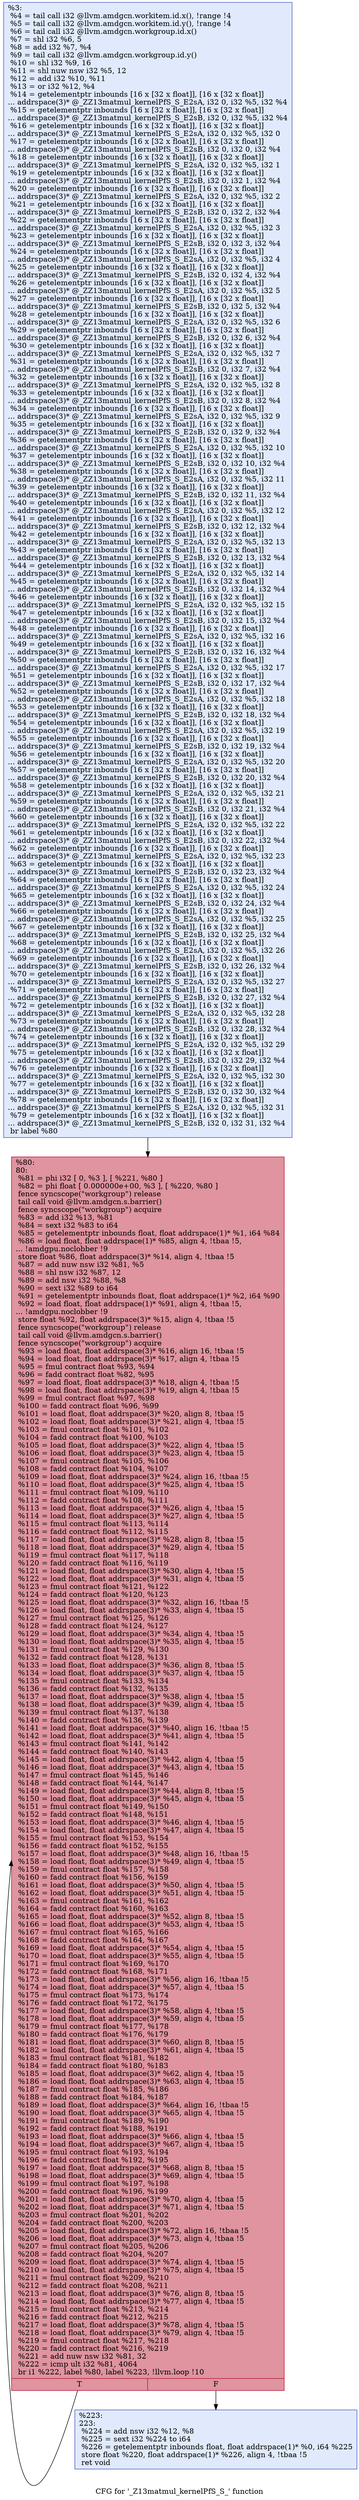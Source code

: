 digraph "CFG for '_Z13matmul_kernelPfS_S_' function" {
	label="CFG for '_Z13matmul_kernelPfS_S_' function";

	Node0x59d5f30 [shape=record,color="#3d50c3ff", style=filled, fillcolor="#b9d0f970",label="{%3:\l  %4 = tail call i32 @llvm.amdgcn.workitem.id.x(), !range !4\l  %5 = tail call i32 @llvm.amdgcn.workitem.id.y(), !range !4\l  %6 = tail call i32 @llvm.amdgcn.workgroup.id.x()\l  %7 = shl i32 %6, 5\l  %8 = add i32 %7, %4\l  %9 = tail call i32 @llvm.amdgcn.workgroup.id.y()\l  %10 = shl i32 %9, 16\l  %11 = shl nuw nsw i32 %5, 12\l  %12 = add i32 %10, %11\l  %13 = or i32 %12, %4\l  %14 = getelementptr inbounds [16 x [32 x float]], [16 x [32 x float]]\l... addrspace(3)* @_ZZ13matmul_kernelPfS_S_E2sA, i32 0, i32 %5, i32 %4\l  %15 = getelementptr inbounds [16 x [32 x float]], [16 x [32 x float]]\l... addrspace(3)* @_ZZ13matmul_kernelPfS_S_E2sB, i32 0, i32 %5, i32 %4\l  %16 = getelementptr inbounds [16 x [32 x float]], [16 x [32 x float]]\l... addrspace(3)* @_ZZ13matmul_kernelPfS_S_E2sA, i32 0, i32 %5, i32 0\l  %17 = getelementptr inbounds [16 x [32 x float]], [16 x [32 x float]]\l... addrspace(3)* @_ZZ13matmul_kernelPfS_S_E2sB, i32 0, i32 0, i32 %4\l  %18 = getelementptr inbounds [16 x [32 x float]], [16 x [32 x float]]\l... addrspace(3)* @_ZZ13matmul_kernelPfS_S_E2sA, i32 0, i32 %5, i32 1\l  %19 = getelementptr inbounds [16 x [32 x float]], [16 x [32 x float]]\l... addrspace(3)* @_ZZ13matmul_kernelPfS_S_E2sB, i32 0, i32 1, i32 %4\l  %20 = getelementptr inbounds [16 x [32 x float]], [16 x [32 x float]]\l... addrspace(3)* @_ZZ13matmul_kernelPfS_S_E2sA, i32 0, i32 %5, i32 2\l  %21 = getelementptr inbounds [16 x [32 x float]], [16 x [32 x float]]\l... addrspace(3)* @_ZZ13matmul_kernelPfS_S_E2sB, i32 0, i32 2, i32 %4\l  %22 = getelementptr inbounds [16 x [32 x float]], [16 x [32 x float]]\l... addrspace(3)* @_ZZ13matmul_kernelPfS_S_E2sA, i32 0, i32 %5, i32 3\l  %23 = getelementptr inbounds [16 x [32 x float]], [16 x [32 x float]]\l... addrspace(3)* @_ZZ13matmul_kernelPfS_S_E2sB, i32 0, i32 3, i32 %4\l  %24 = getelementptr inbounds [16 x [32 x float]], [16 x [32 x float]]\l... addrspace(3)* @_ZZ13matmul_kernelPfS_S_E2sA, i32 0, i32 %5, i32 4\l  %25 = getelementptr inbounds [16 x [32 x float]], [16 x [32 x float]]\l... addrspace(3)* @_ZZ13matmul_kernelPfS_S_E2sB, i32 0, i32 4, i32 %4\l  %26 = getelementptr inbounds [16 x [32 x float]], [16 x [32 x float]]\l... addrspace(3)* @_ZZ13matmul_kernelPfS_S_E2sA, i32 0, i32 %5, i32 5\l  %27 = getelementptr inbounds [16 x [32 x float]], [16 x [32 x float]]\l... addrspace(3)* @_ZZ13matmul_kernelPfS_S_E2sB, i32 0, i32 5, i32 %4\l  %28 = getelementptr inbounds [16 x [32 x float]], [16 x [32 x float]]\l... addrspace(3)* @_ZZ13matmul_kernelPfS_S_E2sA, i32 0, i32 %5, i32 6\l  %29 = getelementptr inbounds [16 x [32 x float]], [16 x [32 x float]]\l... addrspace(3)* @_ZZ13matmul_kernelPfS_S_E2sB, i32 0, i32 6, i32 %4\l  %30 = getelementptr inbounds [16 x [32 x float]], [16 x [32 x float]]\l... addrspace(3)* @_ZZ13matmul_kernelPfS_S_E2sA, i32 0, i32 %5, i32 7\l  %31 = getelementptr inbounds [16 x [32 x float]], [16 x [32 x float]]\l... addrspace(3)* @_ZZ13matmul_kernelPfS_S_E2sB, i32 0, i32 7, i32 %4\l  %32 = getelementptr inbounds [16 x [32 x float]], [16 x [32 x float]]\l... addrspace(3)* @_ZZ13matmul_kernelPfS_S_E2sA, i32 0, i32 %5, i32 8\l  %33 = getelementptr inbounds [16 x [32 x float]], [16 x [32 x float]]\l... addrspace(3)* @_ZZ13matmul_kernelPfS_S_E2sB, i32 0, i32 8, i32 %4\l  %34 = getelementptr inbounds [16 x [32 x float]], [16 x [32 x float]]\l... addrspace(3)* @_ZZ13matmul_kernelPfS_S_E2sA, i32 0, i32 %5, i32 9\l  %35 = getelementptr inbounds [16 x [32 x float]], [16 x [32 x float]]\l... addrspace(3)* @_ZZ13matmul_kernelPfS_S_E2sB, i32 0, i32 9, i32 %4\l  %36 = getelementptr inbounds [16 x [32 x float]], [16 x [32 x float]]\l... addrspace(3)* @_ZZ13matmul_kernelPfS_S_E2sA, i32 0, i32 %5, i32 10\l  %37 = getelementptr inbounds [16 x [32 x float]], [16 x [32 x float]]\l... addrspace(3)* @_ZZ13matmul_kernelPfS_S_E2sB, i32 0, i32 10, i32 %4\l  %38 = getelementptr inbounds [16 x [32 x float]], [16 x [32 x float]]\l... addrspace(3)* @_ZZ13matmul_kernelPfS_S_E2sA, i32 0, i32 %5, i32 11\l  %39 = getelementptr inbounds [16 x [32 x float]], [16 x [32 x float]]\l... addrspace(3)* @_ZZ13matmul_kernelPfS_S_E2sB, i32 0, i32 11, i32 %4\l  %40 = getelementptr inbounds [16 x [32 x float]], [16 x [32 x float]]\l... addrspace(3)* @_ZZ13matmul_kernelPfS_S_E2sA, i32 0, i32 %5, i32 12\l  %41 = getelementptr inbounds [16 x [32 x float]], [16 x [32 x float]]\l... addrspace(3)* @_ZZ13matmul_kernelPfS_S_E2sB, i32 0, i32 12, i32 %4\l  %42 = getelementptr inbounds [16 x [32 x float]], [16 x [32 x float]]\l... addrspace(3)* @_ZZ13matmul_kernelPfS_S_E2sA, i32 0, i32 %5, i32 13\l  %43 = getelementptr inbounds [16 x [32 x float]], [16 x [32 x float]]\l... addrspace(3)* @_ZZ13matmul_kernelPfS_S_E2sB, i32 0, i32 13, i32 %4\l  %44 = getelementptr inbounds [16 x [32 x float]], [16 x [32 x float]]\l... addrspace(3)* @_ZZ13matmul_kernelPfS_S_E2sA, i32 0, i32 %5, i32 14\l  %45 = getelementptr inbounds [16 x [32 x float]], [16 x [32 x float]]\l... addrspace(3)* @_ZZ13matmul_kernelPfS_S_E2sB, i32 0, i32 14, i32 %4\l  %46 = getelementptr inbounds [16 x [32 x float]], [16 x [32 x float]]\l... addrspace(3)* @_ZZ13matmul_kernelPfS_S_E2sA, i32 0, i32 %5, i32 15\l  %47 = getelementptr inbounds [16 x [32 x float]], [16 x [32 x float]]\l... addrspace(3)* @_ZZ13matmul_kernelPfS_S_E2sB, i32 0, i32 15, i32 %4\l  %48 = getelementptr inbounds [16 x [32 x float]], [16 x [32 x float]]\l... addrspace(3)* @_ZZ13matmul_kernelPfS_S_E2sA, i32 0, i32 %5, i32 16\l  %49 = getelementptr inbounds [16 x [32 x float]], [16 x [32 x float]]\l... addrspace(3)* @_ZZ13matmul_kernelPfS_S_E2sB, i32 0, i32 16, i32 %4\l  %50 = getelementptr inbounds [16 x [32 x float]], [16 x [32 x float]]\l... addrspace(3)* @_ZZ13matmul_kernelPfS_S_E2sA, i32 0, i32 %5, i32 17\l  %51 = getelementptr inbounds [16 x [32 x float]], [16 x [32 x float]]\l... addrspace(3)* @_ZZ13matmul_kernelPfS_S_E2sB, i32 0, i32 17, i32 %4\l  %52 = getelementptr inbounds [16 x [32 x float]], [16 x [32 x float]]\l... addrspace(3)* @_ZZ13matmul_kernelPfS_S_E2sA, i32 0, i32 %5, i32 18\l  %53 = getelementptr inbounds [16 x [32 x float]], [16 x [32 x float]]\l... addrspace(3)* @_ZZ13matmul_kernelPfS_S_E2sB, i32 0, i32 18, i32 %4\l  %54 = getelementptr inbounds [16 x [32 x float]], [16 x [32 x float]]\l... addrspace(3)* @_ZZ13matmul_kernelPfS_S_E2sA, i32 0, i32 %5, i32 19\l  %55 = getelementptr inbounds [16 x [32 x float]], [16 x [32 x float]]\l... addrspace(3)* @_ZZ13matmul_kernelPfS_S_E2sB, i32 0, i32 19, i32 %4\l  %56 = getelementptr inbounds [16 x [32 x float]], [16 x [32 x float]]\l... addrspace(3)* @_ZZ13matmul_kernelPfS_S_E2sA, i32 0, i32 %5, i32 20\l  %57 = getelementptr inbounds [16 x [32 x float]], [16 x [32 x float]]\l... addrspace(3)* @_ZZ13matmul_kernelPfS_S_E2sB, i32 0, i32 20, i32 %4\l  %58 = getelementptr inbounds [16 x [32 x float]], [16 x [32 x float]]\l... addrspace(3)* @_ZZ13matmul_kernelPfS_S_E2sA, i32 0, i32 %5, i32 21\l  %59 = getelementptr inbounds [16 x [32 x float]], [16 x [32 x float]]\l... addrspace(3)* @_ZZ13matmul_kernelPfS_S_E2sB, i32 0, i32 21, i32 %4\l  %60 = getelementptr inbounds [16 x [32 x float]], [16 x [32 x float]]\l... addrspace(3)* @_ZZ13matmul_kernelPfS_S_E2sA, i32 0, i32 %5, i32 22\l  %61 = getelementptr inbounds [16 x [32 x float]], [16 x [32 x float]]\l... addrspace(3)* @_ZZ13matmul_kernelPfS_S_E2sB, i32 0, i32 22, i32 %4\l  %62 = getelementptr inbounds [16 x [32 x float]], [16 x [32 x float]]\l... addrspace(3)* @_ZZ13matmul_kernelPfS_S_E2sA, i32 0, i32 %5, i32 23\l  %63 = getelementptr inbounds [16 x [32 x float]], [16 x [32 x float]]\l... addrspace(3)* @_ZZ13matmul_kernelPfS_S_E2sB, i32 0, i32 23, i32 %4\l  %64 = getelementptr inbounds [16 x [32 x float]], [16 x [32 x float]]\l... addrspace(3)* @_ZZ13matmul_kernelPfS_S_E2sA, i32 0, i32 %5, i32 24\l  %65 = getelementptr inbounds [16 x [32 x float]], [16 x [32 x float]]\l... addrspace(3)* @_ZZ13matmul_kernelPfS_S_E2sB, i32 0, i32 24, i32 %4\l  %66 = getelementptr inbounds [16 x [32 x float]], [16 x [32 x float]]\l... addrspace(3)* @_ZZ13matmul_kernelPfS_S_E2sA, i32 0, i32 %5, i32 25\l  %67 = getelementptr inbounds [16 x [32 x float]], [16 x [32 x float]]\l... addrspace(3)* @_ZZ13matmul_kernelPfS_S_E2sB, i32 0, i32 25, i32 %4\l  %68 = getelementptr inbounds [16 x [32 x float]], [16 x [32 x float]]\l... addrspace(3)* @_ZZ13matmul_kernelPfS_S_E2sA, i32 0, i32 %5, i32 26\l  %69 = getelementptr inbounds [16 x [32 x float]], [16 x [32 x float]]\l... addrspace(3)* @_ZZ13matmul_kernelPfS_S_E2sB, i32 0, i32 26, i32 %4\l  %70 = getelementptr inbounds [16 x [32 x float]], [16 x [32 x float]]\l... addrspace(3)* @_ZZ13matmul_kernelPfS_S_E2sA, i32 0, i32 %5, i32 27\l  %71 = getelementptr inbounds [16 x [32 x float]], [16 x [32 x float]]\l... addrspace(3)* @_ZZ13matmul_kernelPfS_S_E2sB, i32 0, i32 27, i32 %4\l  %72 = getelementptr inbounds [16 x [32 x float]], [16 x [32 x float]]\l... addrspace(3)* @_ZZ13matmul_kernelPfS_S_E2sA, i32 0, i32 %5, i32 28\l  %73 = getelementptr inbounds [16 x [32 x float]], [16 x [32 x float]]\l... addrspace(3)* @_ZZ13matmul_kernelPfS_S_E2sB, i32 0, i32 28, i32 %4\l  %74 = getelementptr inbounds [16 x [32 x float]], [16 x [32 x float]]\l... addrspace(3)* @_ZZ13matmul_kernelPfS_S_E2sA, i32 0, i32 %5, i32 29\l  %75 = getelementptr inbounds [16 x [32 x float]], [16 x [32 x float]]\l... addrspace(3)* @_ZZ13matmul_kernelPfS_S_E2sB, i32 0, i32 29, i32 %4\l  %76 = getelementptr inbounds [16 x [32 x float]], [16 x [32 x float]]\l... addrspace(3)* @_ZZ13matmul_kernelPfS_S_E2sA, i32 0, i32 %5, i32 30\l  %77 = getelementptr inbounds [16 x [32 x float]], [16 x [32 x float]]\l... addrspace(3)* @_ZZ13matmul_kernelPfS_S_E2sB, i32 0, i32 30, i32 %4\l  %78 = getelementptr inbounds [16 x [32 x float]], [16 x [32 x float]]\l... addrspace(3)* @_ZZ13matmul_kernelPfS_S_E2sA, i32 0, i32 %5, i32 31\l  %79 = getelementptr inbounds [16 x [32 x float]], [16 x [32 x float]]\l... addrspace(3)* @_ZZ13matmul_kernelPfS_S_E2sB, i32 0, i32 31, i32 %4\l  br label %80\l}"];
	Node0x59d5f30 -> Node0x59dc670;
	Node0x59dc670 [shape=record,color="#b70d28ff", style=filled, fillcolor="#b70d2870",label="{%80:\l80:                                               \l  %81 = phi i32 [ 0, %3 ], [ %221, %80 ]\l  %82 = phi float [ 0.000000e+00, %3 ], [ %220, %80 ]\l  fence syncscope(\"workgroup\") release\l  tail call void @llvm.amdgcn.s.barrier()\l  fence syncscope(\"workgroup\") acquire\l  %83 = add i32 %13, %81\l  %84 = sext i32 %83 to i64\l  %85 = getelementptr inbounds float, float addrspace(1)* %1, i64 %84\l  %86 = load float, float addrspace(1)* %85, align 4, !tbaa !5,\l... !amdgpu.noclobber !9\l  store float %86, float addrspace(3)* %14, align 4, !tbaa !5\l  %87 = add nuw nsw i32 %81, %5\l  %88 = shl nsw i32 %87, 12\l  %89 = add nsw i32 %88, %8\l  %90 = sext i32 %89 to i64\l  %91 = getelementptr inbounds float, float addrspace(1)* %2, i64 %90\l  %92 = load float, float addrspace(1)* %91, align 4, !tbaa !5,\l... !amdgpu.noclobber !9\l  store float %92, float addrspace(3)* %15, align 4, !tbaa !5\l  fence syncscope(\"workgroup\") release\l  tail call void @llvm.amdgcn.s.barrier()\l  fence syncscope(\"workgroup\") acquire\l  %93 = load float, float addrspace(3)* %16, align 16, !tbaa !5\l  %94 = load float, float addrspace(3)* %17, align 4, !tbaa !5\l  %95 = fmul contract float %93, %94\l  %96 = fadd contract float %82, %95\l  %97 = load float, float addrspace(3)* %18, align 4, !tbaa !5\l  %98 = load float, float addrspace(3)* %19, align 4, !tbaa !5\l  %99 = fmul contract float %97, %98\l  %100 = fadd contract float %96, %99\l  %101 = load float, float addrspace(3)* %20, align 8, !tbaa !5\l  %102 = load float, float addrspace(3)* %21, align 4, !tbaa !5\l  %103 = fmul contract float %101, %102\l  %104 = fadd contract float %100, %103\l  %105 = load float, float addrspace(3)* %22, align 4, !tbaa !5\l  %106 = load float, float addrspace(3)* %23, align 4, !tbaa !5\l  %107 = fmul contract float %105, %106\l  %108 = fadd contract float %104, %107\l  %109 = load float, float addrspace(3)* %24, align 16, !tbaa !5\l  %110 = load float, float addrspace(3)* %25, align 4, !tbaa !5\l  %111 = fmul contract float %109, %110\l  %112 = fadd contract float %108, %111\l  %113 = load float, float addrspace(3)* %26, align 4, !tbaa !5\l  %114 = load float, float addrspace(3)* %27, align 4, !tbaa !5\l  %115 = fmul contract float %113, %114\l  %116 = fadd contract float %112, %115\l  %117 = load float, float addrspace(3)* %28, align 8, !tbaa !5\l  %118 = load float, float addrspace(3)* %29, align 4, !tbaa !5\l  %119 = fmul contract float %117, %118\l  %120 = fadd contract float %116, %119\l  %121 = load float, float addrspace(3)* %30, align 4, !tbaa !5\l  %122 = load float, float addrspace(3)* %31, align 4, !tbaa !5\l  %123 = fmul contract float %121, %122\l  %124 = fadd contract float %120, %123\l  %125 = load float, float addrspace(3)* %32, align 16, !tbaa !5\l  %126 = load float, float addrspace(3)* %33, align 4, !tbaa !5\l  %127 = fmul contract float %125, %126\l  %128 = fadd contract float %124, %127\l  %129 = load float, float addrspace(3)* %34, align 4, !tbaa !5\l  %130 = load float, float addrspace(3)* %35, align 4, !tbaa !5\l  %131 = fmul contract float %129, %130\l  %132 = fadd contract float %128, %131\l  %133 = load float, float addrspace(3)* %36, align 8, !tbaa !5\l  %134 = load float, float addrspace(3)* %37, align 4, !tbaa !5\l  %135 = fmul contract float %133, %134\l  %136 = fadd contract float %132, %135\l  %137 = load float, float addrspace(3)* %38, align 4, !tbaa !5\l  %138 = load float, float addrspace(3)* %39, align 4, !tbaa !5\l  %139 = fmul contract float %137, %138\l  %140 = fadd contract float %136, %139\l  %141 = load float, float addrspace(3)* %40, align 16, !tbaa !5\l  %142 = load float, float addrspace(3)* %41, align 4, !tbaa !5\l  %143 = fmul contract float %141, %142\l  %144 = fadd contract float %140, %143\l  %145 = load float, float addrspace(3)* %42, align 4, !tbaa !5\l  %146 = load float, float addrspace(3)* %43, align 4, !tbaa !5\l  %147 = fmul contract float %145, %146\l  %148 = fadd contract float %144, %147\l  %149 = load float, float addrspace(3)* %44, align 8, !tbaa !5\l  %150 = load float, float addrspace(3)* %45, align 4, !tbaa !5\l  %151 = fmul contract float %149, %150\l  %152 = fadd contract float %148, %151\l  %153 = load float, float addrspace(3)* %46, align 4, !tbaa !5\l  %154 = load float, float addrspace(3)* %47, align 4, !tbaa !5\l  %155 = fmul contract float %153, %154\l  %156 = fadd contract float %152, %155\l  %157 = load float, float addrspace(3)* %48, align 16, !tbaa !5\l  %158 = load float, float addrspace(3)* %49, align 4, !tbaa !5\l  %159 = fmul contract float %157, %158\l  %160 = fadd contract float %156, %159\l  %161 = load float, float addrspace(3)* %50, align 4, !tbaa !5\l  %162 = load float, float addrspace(3)* %51, align 4, !tbaa !5\l  %163 = fmul contract float %161, %162\l  %164 = fadd contract float %160, %163\l  %165 = load float, float addrspace(3)* %52, align 8, !tbaa !5\l  %166 = load float, float addrspace(3)* %53, align 4, !tbaa !5\l  %167 = fmul contract float %165, %166\l  %168 = fadd contract float %164, %167\l  %169 = load float, float addrspace(3)* %54, align 4, !tbaa !5\l  %170 = load float, float addrspace(3)* %55, align 4, !tbaa !5\l  %171 = fmul contract float %169, %170\l  %172 = fadd contract float %168, %171\l  %173 = load float, float addrspace(3)* %56, align 16, !tbaa !5\l  %174 = load float, float addrspace(3)* %57, align 4, !tbaa !5\l  %175 = fmul contract float %173, %174\l  %176 = fadd contract float %172, %175\l  %177 = load float, float addrspace(3)* %58, align 4, !tbaa !5\l  %178 = load float, float addrspace(3)* %59, align 4, !tbaa !5\l  %179 = fmul contract float %177, %178\l  %180 = fadd contract float %176, %179\l  %181 = load float, float addrspace(3)* %60, align 8, !tbaa !5\l  %182 = load float, float addrspace(3)* %61, align 4, !tbaa !5\l  %183 = fmul contract float %181, %182\l  %184 = fadd contract float %180, %183\l  %185 = load float, float addrspace(3)* %62, align 4, !tbaa !5\l  %186 = load float, float addrspace(3)* %63, align 4, !tbaa !5\l  %187 = fmul contract float %185, %186\l  %188 = fadd contract float %184, %187\l  %189 = load float, float addrspace(3)* %64, align 16, !tbaa !5\l  %190 = load float, float addrspace(3)* %65, align 4, !tbaa !5\l  %191 = fmul contract float %189, %190\l  %192 = fadd contract float %188, %191\l  %193 = load float, float addrspace(3)* %66, align 4, !tbaa !5\l  %194 = load float, float addrspace(3)* %67, align 4, !tbaa !5\l  %195 = fmul contract float %193, %194\l  %196 = fadd contract float %192, %195\l  %197 = load float, float addrspace(3)* %68, align 8, !tbaa !5\l  %198 = load float, float addrspace(3)* %69, align 4, !tbaa !5\l  %199 = fmul contract float %197, %198\l  %200 = fadd contract float %196, %199\l  %201 = load float, float addrspace(3)* %70, align 4, !tbaa !5\l  %202 = load float, float addrspace(3)* %71, align 4, !tbaa !5\l  %203 = fmul contract float %201, %202\l  %204 = fadd contract float %200, %203\l  %205 = load float, float addrspace(3)* %72, align 16, !tbaa !5\l  %206 = load float, float addrspace(3)* %73, align 4, !tbaa !5\l  %207 = fmul contract float %205, %206\l  %208 = fadd contract float %204, %207\l  %209 = load float, float addrspace(3)* %74, align 4, !tbaa !5\l  %210 = load float, float addrspace(3)* %75, align 4, !tbaa !5\l  %211 = fmul contract float %209, %210\l  %212 = fadd contract float %208, %211\l  %213 = load float, float addrspace(3)* %76, align 8, !tbaa !5\l  %214 = load float, float addrspace(3)* %77, align 4, !tbaa !5\l  %215 = fmul contract float %213, %214\l  %216 = fadd contract float %212, %215\l  %217 = load float, float addrspace(3)* %78, align 4, !tbaa !5\l  %218 = load float, float addrspace(3)* %79, align 4, !tbaa !5\l  %219 = fmul contract float %217, %218\l  %220 = fadd contract float %216, %219\l  %221 = add nuw nsw i32 %81, 32\l  %222 = icmp ult i32 %81, 4064\l  br i1 %222, label %80, label %223, !llvm.loop !10\l|{<s0>T|<s1>F}}"];
	Node0x59dc670:s0 -> Node0x59dc670;
	Node0x59dc670:s1 -> Node0x59e4760;
	Node0x59e4760 [shape=record,color="#3d50c3ff", style=filled, fillcolor="#b9d0f970",label="{%223:\l223:                                              \l  %224 = add nsw i32 %12, %8\l  %225 = sext i32 %224 to i64\l  %226 = getelementptr inbounds float, float addrspace(1)* %0, i64 %225\l  store float %220, float addrspace(1)* %226, align 4, !tbaa !5\l  ret void\l}"];
}
